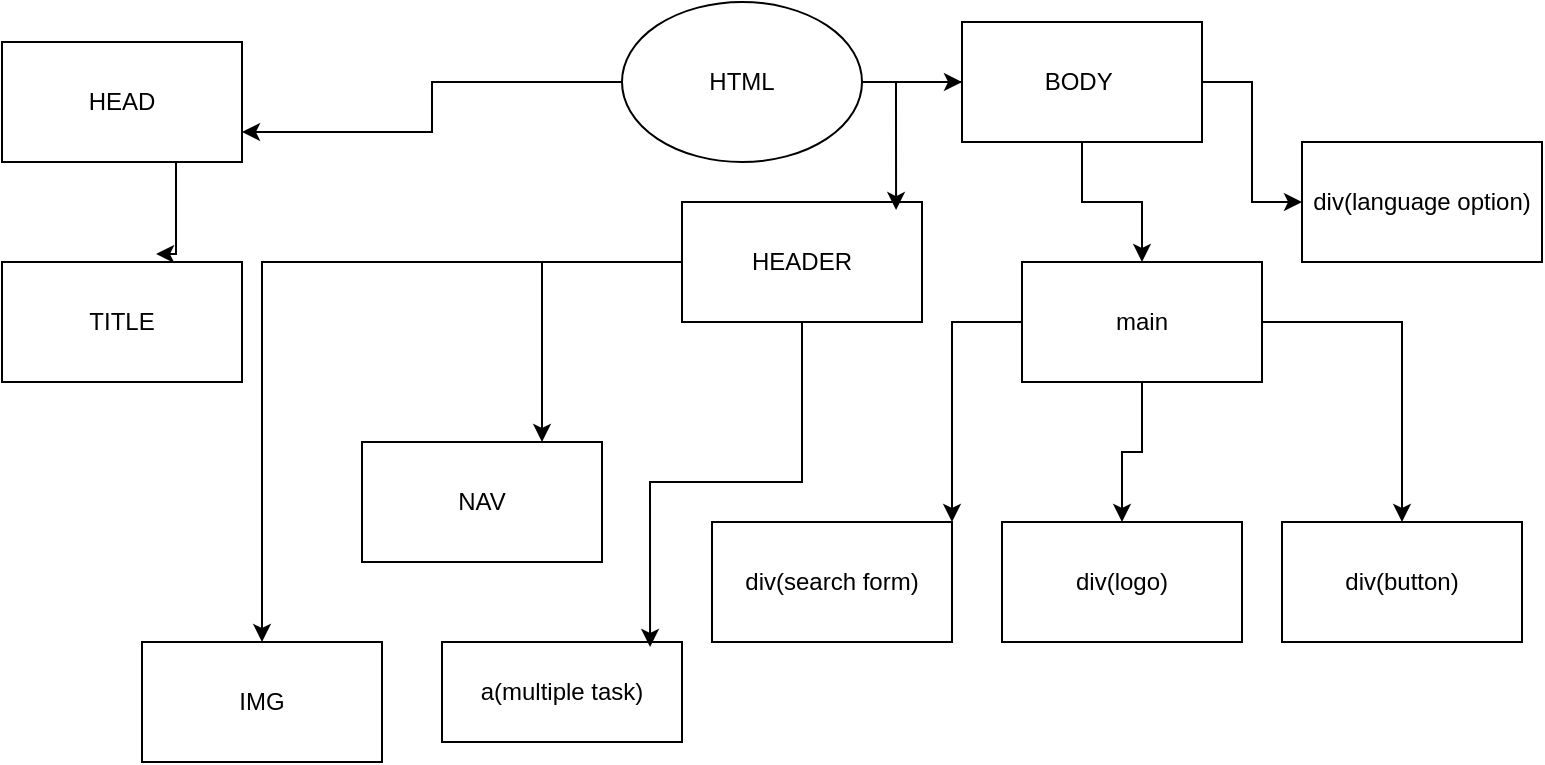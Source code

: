 <mxfile version="24.7.12">
  <diagram name="Page-1" id="oaBUMCkYKFXZNnD1u8Qq">
    <mxGraphModel dx="880" dy="434" grid="1" gridSize="10" guides="1" tooltips="1" connect="1" arrows="1" fold="1" page="1" pageScale="1" pageWidth="850" pageHeight="1100" math="0" shadow="0">
      <root>
        <mxCell id="0" />
        <mxCell id="1" parent="0" />
        <mxCell id="mbxzEVwa3L6vEaIT6svo-39" style="edgeStyle=orthogonalEdgeStyle;rounded=0;orthogonalLoop=1;jettySize=auto;html=1;entryX=1;entryY=0.75;entryDx=0;entryDy=0;" edge="1" parent="1" source="mbxzEVwa3L6vEaIT6svo-20" target="mbxzEVwa3L6vEaIT6svo-21">
          <mxGeometry relative="1" as="geometry" />
        </mxCell>
        <mxCell id="mbxzEVwa3L6vEaIT6svo-42" style="edgeStyle=orthogonalEdgeStyle;rounded=0;orthogonalLoop=1;jettySize=auto;html=1;entryX=0;entryY=0.5;entryDx=0;entryDy=0;" edge="1" parent="1" source="mbxzEVwa3L6vEaIT6svo-20" target="mbxzEVwa3L6vEaIT6svo-36">
          <mxGeometry relative="1" as="geometry" />
        </mxCell>
        <mxCell id="mbxzEVwa3L6vEaIT6svo-20" value="HTML" style="ellipse;whiteSpace=wrap;html=1;" vertex="1" parent="1">
          <mxGeometry x="320" y="20" width="120" height="80" as="geometry" />
        </mxCell>
        <mxCell id="mbxzEVwa3L6vEaIT6svo-21" value="HEAD" style="rounded=0;whiteSpace=wrap;html=1;" vertex="1" parent="1">
          <mxGeometry x="10" y="40" width="120" height="60" as="geometry" />
        </mxCell>
        <mxCell id="mbxzEVwa3L6vEaIT6svo-54" value="" style="edgeStyle=orthogonalEdgeStyle;rounded=0;orthogonalLoop=1;jettySize=auto;html=1;" edge="1" parent="1" source="mbxzEVwa3L6vEaIT6svo-22" target="mbxzEVwa3L6vEaIT6svo-31">
          <mxGeometry relative="1" as="geometry" />
        </mxCell>
        <mxCell id="mbxzEVwa3L6vEaIT6svo-55" value="" style="edgeStyle=orthogonalEdgeStyle;rounded=0;orthogonalLoop=1;jettySize=auto;html=1;entryX=0.5;entryY=0;entryDx=0;entryDy=0;" edge="1" parent="1" source="mbxzEVwa3L6vEaIT6svo-22" target="mbxzEVwa3L6vEaIT6svo-24">
          <mxGeometry relative="1" as="geometry" />
        </mxCell>
        <mxCell id="mbxzEVwa3L6vEaIT6svo-56" style="edgeStyle=orthogonalEdgeStyle;rounded=0;orthogonalLoop=1;jettySize=auto;html=1;entryX=1;entryY=0;entryDx=0;entryDy=0;" edge="1" parent="1" source="mbxzEVwa3L6vEaIT6svo-22" target="mbxzEVwa3L6vEaIT6svo-23">
          <mxGeometry relative="1" as="geometry" />
        </mxCell>
        <mxCell id="mbxzEVwa3L6vEaIT6svo-22" value="main" style="rounded=0;whiteSpace=wrap;html=1;" vertex="1" parent="1">
          <mxGeometry x="520" y="150" width="120" height="60" as="geometry" />
        </mxCell>
        <mxCell id="mbxzEVwa3L6vEaIT6svo-23" value="div(search form)" style="rounded=0;whiteSpace=wrap;html=1;" vertex="1" parent="1">
          <mxGeometry x="365" y="280" width="120" height="60" as="geometry" />
        </mxCell>
        <mxCell id="mbxzEVwa3L6vEaIT6svo-24" value="div(button)" style="rounded=0;whiteSpace=wrap;html=1;" vertex="1" parent="1">
          <mxGeometry x="650" y="280" width="120" height="60" as="geometry" />
        </mxCell>
        <mxCell id="mbxzEVwa3L6vEaIT6svo-28" value="div(language option)" style="rounded=0;whiteSpace=wrap;html=1;" vertex="1" parent="1">
          <mxGeometry x="660" y="90" width="120" height="60" as="geometry" />
        </mxCell>
        <mxCell id="mbxzEVwa3L6vEaIT6svo-31" value="div(logo)" style="rounded=0;whiteSpace=wrap;html=1;" vertex="1" parent="1">
          <mxGeometry x="510" y="280" width="120" height="60" as="geometry" />
        </mxCell>
        <mxCell id="mbxzEVwa3L6vEaIT6svo-32" value="a(multiple task)" style="rounded=0;whiteSpace=wrap;html=1;" vertex="1" parent="1">
          <mxGeometry x="230" y="340" width="120" height="50" as="geometry" />
        </mxCell>
        <mxCell id="mbxzEVwa3L6vEaIT6svo-33" value="NAV" style="rounded=0;whiteSpace=wrap;html=1;" vertex="1" parent="1">
          <mxGeometry x="190" y="240" width="120" height="60" as="geometry" />
        </mxCell>
        <mxCell id="mbxzEVwa3L6vEaIT6svo-34" value="IMG" style="rounded=0;whiteSpace=wrap;html=1;" vertex="1" parent="1">
          <mxGeometry x="80" y="340" width="120" height="60" as="geometry" />
        </mxCell>
        <mxCell id="mbxzEVwa3L6vEaIT6svo-44" value="" style="edgeStyle=orthogonalEdgeStyle;rounded=0;orthogonalLoop=1;jettySize=auto;html=1;" edge="1" parent="1" source="mbxzEVwa3L6vEaIT6svo-35" target="mbxzEVwa3L6vEaIT6svo-34">
          <mxGeometry relative="1" as="geometry" />
        </mxCell>
        <mxCell id="mbxzEVwa3L6vEaIT6svo-35" value="HEADER" style="rounded=0;whiteSpace=wrap;html=1;" vertex="1" parent="1">
          <mxGeometry x="350" y="120" width="120" height="60" as="geometry" />
        </mxCell>
        <mxCell id="mbxzEVwa3L6vEaIT6svo-57" value="" style="edgeStyle=orthogonalEdgeStyle;rounded=0;orthogonalLoop=1;jettySize=auto;html=1;" edge="1" parent="1" source="mbxzEVwa3L6vEaIT6svo-36" target="mbxzEVwa3L6vEaIT6svo-22">
          <mxGeometry relative="1" as="geometry" />
        </mxCell>
        <mxCell id="mbxzEVwa3L6vEaIT6svo-58" value="" style="edgeStyle=orthogonalEdgeStyle;rounded=0;orthogonalLoop=1;jettySize=auto;html=1;" edge="1" parent="1" source="mbxzEVwa3L6vEaIT6svo-36" target="mbxzEVwa3L6vEaIT6svo-28">
          <mxGeometry relative="1" as="geometry" />
        </mxCell>
        <mxCell id="mbxzEVwa3L6vEaIT6svo-36" value="BODY&amp;nbsp;" style="rounded=0;whiteSpace=wrap;html=1;" vertex="1" parent="1">
          <mxGeometry x="490" y="30" width="120" height="60" as="geometry" />
        </mxCell>
        <mxCell id="mbxzEVwa3L6vEaIT6svo-37" value="TITLE" style="rounded=0;whiteSpace=wrap;html=1;" vertex="1" parent="1">
          <mxGeometry x="10" y="150" width="120" height="60" as="geometry" />
        </mxCell>
        <mxCell id="mbxzEVwa3L6vEaIT6svo-40" style="edgeStyle=orthogonalEdgeStyle;rounded=0;orthogonalLoop=1;jettySize=auto;html=1;exitX=0.75;exitY=1;exitDx=0;exitDy=0;entryX=0.642;entryY=-0.067;entryDx=0;entryDy=0;entryPerimeter=0;" edge="1" parent="1" source="mbxzEVwa3L6vEaIT6svo-21" target="mbxzEVwa3L6vEaIT6svo-37">
          <mxGeometry relative="1" as="geometry">
            <Array as="points">
              <mxPoint x="97" y="100" />
              <mxPoint x="97" y="146" />
            </Array>
          </mxGeometry>
        </mxCell>
        <mxCell id="mbxzEVwa3L6vEaIT6svo-48" style="edgeStyle=orthogonalEdgeStyle;rounded=0;orthogonalLoop=1;jettySize=auto;html=1;entryX=0.75;entryY=0;entryDx=0;entryDy=0;" edge="1" parent="1" source="mbxzEVwa3L6vEaIT6svo-35" target="mbxzEVwa3L6vEaIT6svo-33">
          <mxGeometry relative="1" as="geometry">
            <mxPoint x="270" y="220" as="targetPoint" />
          </mxGeometry>
        </mxCell>
        <mxCell id="mbxzEVwa3L6vEaIT6svo-52" style="edgeStyle=orthogonalEdgeStyle;rounded=0;orthogonalLoop=1;jettySize=auto;html=1;entryX=0.867;entryY=0.05;entryDx=0;entryDy=0;entryPerimeter=0;" edge="1" parent="1" source="mbxzEVwa3L6vEaIT6svo-35" target="mbxzEVwa3L6vEaIT6svo-32">
          <mxGeometry relative="1" as="geometry" />
        </mxCell>
        <mxCell id="mbxzEVwa3L6vEaIT6svo-59" style="edgeStyle=orthogonalEdgeStyle;rounded=0;orthogonalLoop=1;jettySize=auto;html=1;entryX=0.892;entryY=0.067;entryDx=0;entryDy=0;entryPerimeter=0;" edge="1" parent="1" source="mbxzEVwa3L6vEaIT6svo-36" target="mbxzEVwa3L6vEaIT6svo-35">
          <mxGeometry relative="1" as="geometry" />
        </mxCell>
      </root>
    </mxGraphModel>
  </diagram>
</mxfile>
